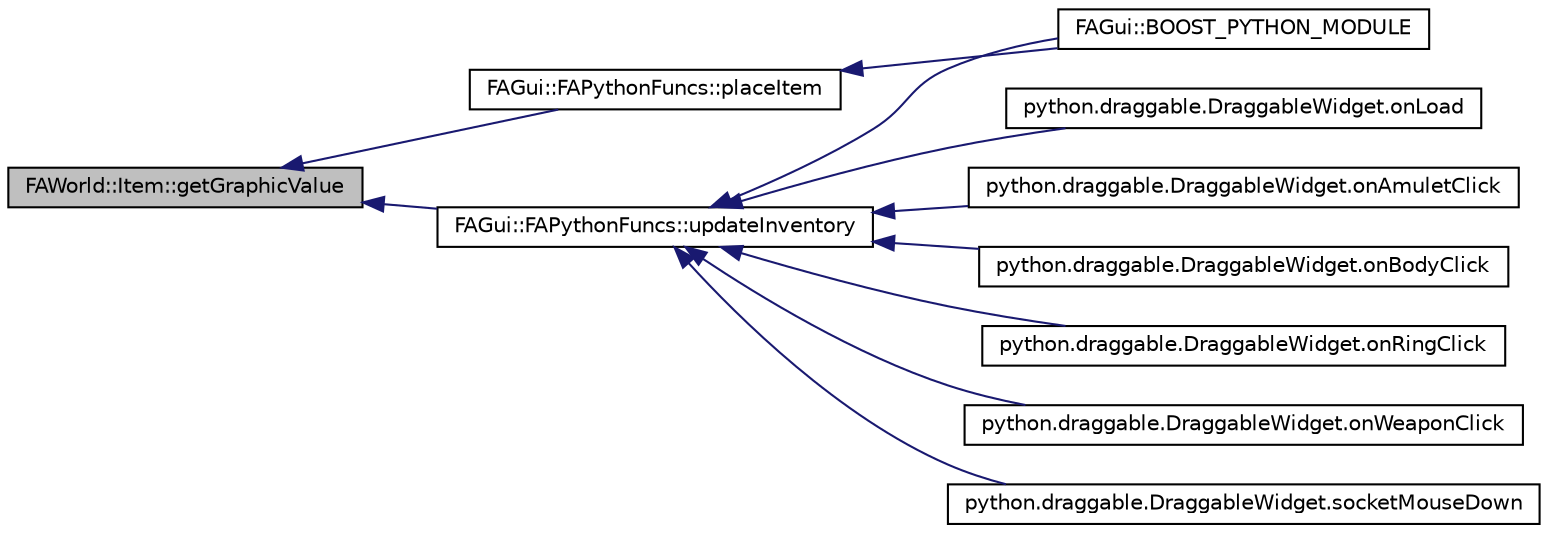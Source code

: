 digraph G
{
  edge [fontname="Helvetica",fontsize="10",labelfontname="Helvetica",labelfontsize="10"];
  node [fontname="Helvetica",fontsize="10",shape=record];
  rankdir="LR";
  Node1 [label="FAWorld::Item::getGraphicValue",height=0.2,width=0.4,color="black", fillcolor="grey75", style="filled" fontcolor="black"];
  Node1 -> Node2 [dir="back",color="midnightblue",fontsize="10",style="solid",fontname="Helvetica"];
  Node2 [label="FAGui::FAPythonFuncs::placeItem",height=0.2,width=0.4,color="black", fillcolor="white", style="filled",URL="$class_f_a_gui_1_1_f_a_python_funcs.html#ab6ebb3e0d60378b1c1efd6e248e28923"];
  Node2 -> Node3 [dir="back",color="midnightblue",fontsize="10",style="solid",fontname="Helvetica"];
  Node3 [label="FAGui::BOOST_PYTHON_MODULE",height=0.2,width=0.4,color="black", fillcolor="white", style="filled",URL="$namespace_f_a_gui.html#afbfc2a5c5a5f9d7a9f9465179a85b8a4"];
  Node1 -> Node4 [dir="back",color="midnightblue",fontsize="10",style="solid",fontname="Helvetica"];
  Node4 [label="FAGui::FAPythonFuncs::updateInventory",height=0.2,width=0.4,color="black", fillcolor="white", style="filled",URL="$class_f_a_gui_1_1_f_a_python_funcs.html#a02df52cb30147adb14606b296743e23e"];
  Node4 -> Node3 [dir="back",color="midnightblue",fontsize="10",style="solid",fontname="Helvetica"];
  Node4 -> Node5 [dir="back",color="midnightblue",fontsize="10",style="solid",fontname="Helvetica"];
  Node5 [label="python.draggable.DraggableWidget.onLoad",height=0.2,width=0.4,color="black", fillcolor="white", style="filled",URL="$classpython_1_1draggable_1_1_draggable_widget.html#a50ad10d58fa24439e148fdcb549ba73b"];
  Node4 -> Node6 [dir="back",color="midnightblue",fontsize="10",style="solid",fontname="Helvetica"];
  Node6 [label="python.draggable.DraggableWidget.onAmuletClick",height=0.2,width=0.4,color="black", fillcolor="white", style="filled",URL="$classpython_1_1draggable_1_1_draggable_widget.html#aff93530fe54fd820022cfa71cd82f303"];
  Node4 -> Node7 [dir="back",color="midnightblue",fontsize="10",style="solid",fontname="Helvetica"];
  Node7 [label="python.draggable.DraggableWidget.onBodyClick",height=0.2,width=0.4,color="black", fillcolor="white", style="filled",URL="$classpython_1_1draggable_1_1_draggable_widget.html#a587cbc720a6c0414b383ae2bf8ec7d3c"];
  Node4 -> Node8 [dir="back",color="midnightblue",fontsize="10",style="solid",fontname="Helvetica"];
  Node8 [label="python.draggable.DraggableWidget.onRingClick",height=0.2,width=0.4,color="black", fillcolor="white", style="filled",URL="$classpython_1_1draggable_1_1_draggable_widget.html#a5dd08355ac329a1f039f137673c8b9d2"];
  Node4 -> Node9 [dir="back",color="midnightblue",fontsize="10",style="solid",fontname="Helvetica"];
  Node9 [label="python.draggable.DraggableWidget.onWeaponClick",height=0.2,width=0.4,color="black", fillcolor="white", style="filled",URL="$classpython_1_1draggable_1_1_draggable_widget.html#a5418bd5677c2caead6e4081912907588"];
  Node4 -> Node10 [dir="back",color="midnightblue",fontsize="10",style="solid",fontname="Helvetica"];
  Node10 [label="python.draggable.DraggableWidget.socketMouseDown",height=0.2,width=0.4,color="black", fillcolor="white", style="filled",URL="$classpython_1_1draggable_1_1_draggable_widget.html#aea728a9ca8d1854752b4eecca75790a4"];
}

